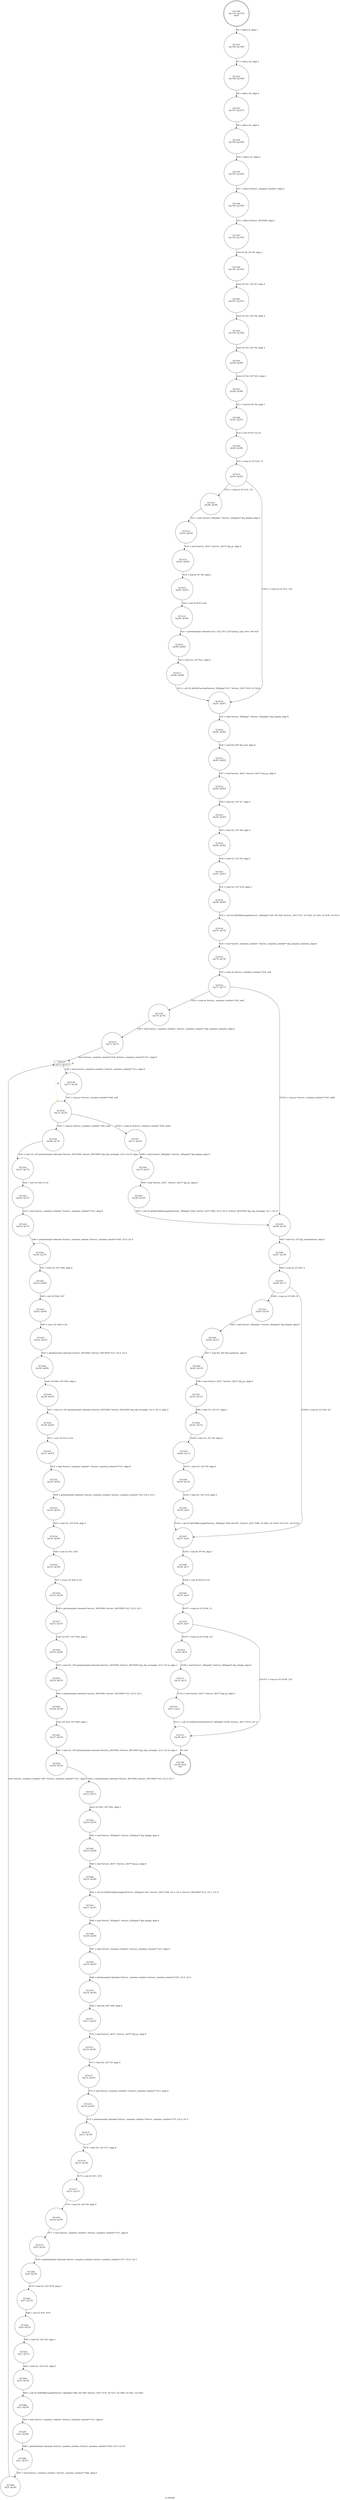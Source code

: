 digraph ui_destblt {
label="ui_destblt"
73188 [label="N73188\n(rp:49, ep:0)\nexit", shape="doublecircle"]
73189 [label="N73189\n(rp:110, ep:110)\nentry", shape="doublecircle"]
73189 -> 73191 [label="%6 = alloca i8, align 1"]
73191 [label="N73191\n(rp:109, ep:109)", shape="circle"]
73191 -> 73192 [label="%7 = alloca i32, align 4"]
73192 [label="N73192\n(rp:108, ep:108)", shape="circle"]
73192 -> 73193 [label="%8 = alloca i32, align 4"]
73193 [label="N73193\n(rp:107, ep:107)", shape="circle"]
73193 -> 73194 [label="%9 = alloca i32, align 4"]
73194 [label="N73194\n(rp:106, ep:106)", shape="circle"]
73194 -> 73195 [label="%10 = alloca i32, align 4"]
73195 [label="N73195\n(rp:105, ep:105)", shape="circle"]
73195 -> 73196 [label="%11 = alloca %struct._seamless_window*, align 8"]
73196 [label="N73196\n(rp:104, ep:104)", shape="circle"]
73196 -> 73197 [label="%12 = alloca %struct._BOUNDS, align 2"]
73197 [label="N73197\n(rp:103, ep:103)", shape="circle"]
73197 -> 73199 [label="store i8 %0, i8* %6, align 1"]
73199 [label="N73199\n(rp:102, ep:102)", shape="circle"]
73199 -> 73201 [label="store i32 %1, i32* %7, align 4"]
73201 [label="N73201\n(rp:101, ep:101)", shape="circle"]
73201 -> 73203 [label="store i32 %2, i32* %8, align 4"]
73203 [label="N73203\n(rp:100, ep:100)", shape="circle"]
73203 -> 73205 [label="store i32 %3, i32* %9, align 4"]
73205 [label="N73205\n(rp:99, ep:99)", shape="circle"]
73205 -> 73207 [label="store i32 %4, i32* %10, align 4"]
73207 [label="N73207\n(rp:98, ep:98)", shape="circle"]
73207 -> 73208 [label="%13 = load i8, i8* %6, align 1"]
73208 [label="N73208\n(rp:97, ep:97)", shape="circle"]
73208 -> 73209 [label="%14 = zext i8 %13 to i32"]
73209 [label="N73209\n(rp:96, ep:96)", shape="circle"]
73209 -> 73210 [label="%15 = icmp ne i32 %14, 12"]
73210 [label="N73210\n(rp:95, ep:95)", shape="circle"]
73210 -> 73316 [label="[%15 = icmp ne i32 %14, 12]"]
73210 -> 73219 [label="[!(%15 = icmp ne i32 %14, 12)]"]
73212 [label="N73212\n(rp:93, ep:93)", shape="circle"]
73212 -> 73213 [label="%18 = load %struct._XGC*, %struct._XGC** @g_gc, align 8"]
73213 [label="N73213\n(rp:92, ep:92)", shape="circle"]
73213 -> 73214 [label="%19 = load i8, i8* %6, align 1"]
73214 [label="N73214\n(rp:91, ep:91)", shape="circle"]
73214 -> 73215 [label="%20 = zext i8 %19 to i64"]
73215 [label="N73215\n(rp:90, ep:90)", shape="circle"]
73215 -> 73216 [label="%21 = getelementptr inbounds [16 x i32], [16 x i32]* @rop2_map, i64 0, i64 %20"]
73216 [label="N73216\n(rp:89, ep:89)", shape="circle"]
73216 -> 73217 [label="%22 = load i32, i32* %21, align 4"]
73217 [label="N73217\n(rp:88, ep:88)", shape="circle"]
73217 -> 73219 [label="%23 = call i32 @XSetFunction(%struct._XDisplay* %17, %struct._XGC* %18, i32 %22)"]
73219 [label="N73219\n(rp:87, ep:87)", shape="circle"]
73219 -> 73220 [label="%25 = load %struct._XDisplay*, %struct._XDisplay** @g_display, align 8"]
73220 [label="N73220\n(rp:86, ep:86)", shape="circle"]
73220 -> 73221 [label="%26 = load i64, i64* @g_wnd, align 8"]
73221 [label="N73221\n(rp:85, ep:85)", shape="circle"]
73221 -> 73222 [label="%27 = load %struct._XGC*, %struct._XGC** @g_gc, align 8"]
73222 [label="N73222\n(rp:84, ep:84)", shape="circle"]
73222 -> 73223 [label="%28 = load i32, i32* %7, align 4"]
73223 [label="N73223\n(rp:83, ep:83)", shape="circle"]
73223 -> 73224 [label="%29 = load i32, i32* %8, align 4"]
73224 [label="N73224\n(rp:82, ep:82)", shape="circle"]
73224 -> 73225 [label="%30 = load i32, i32* %9, align 4"]
73225 [label="N73225\n(rp:81, ep:81)", shape="circle"]
73225 -> 73226 [label="%31 = load i32, i32* %10, align 4"]
73226 [label="N73226\n(rp:80, ep:80)", shape="circle"]
73226 -> 73230 [label="%32 = call i32 @XFillRectangle(%struct._XDisplay* %25, i64 %26, %struct._XGC* %27, i32 %28, i32 %29, i32 %30, i32 %31)"]
73230 [label="N73230\n(rp:79, ep:79)", shape="circle"]
73230 -> 73231 [label="%34 = load %struct._seamless_window*, %struct._seamless_window** @g_seamless_windows, align 8"]
73231 [label="N73231\n(rp:78, ep:78)", shape="circle"]
73231 -> 73232 [label="%35 = icmp ne %struct._seamless_window* %34, null"]
73232 [label="N73232\n(rp:77, ep:77)", shape="circle"]
73232 -> 73318 [label="[%35 = icmp ne %struct._seamless_window* %34, null]"]
73232 -> 73295 [label="[!(%35 = icmp ne %struct._seamless_window* %34, null)]"]
73235 [label="N73235\n(rp:75, ep:75)", shape="circle"]
73235 -> 73237 [label="store %struct._seamless_window* %38, %struct._seamless_window** %11, align 8"]
73237 [label="N73237\n(rp:74, ep:25)", shape="box"]
73237 -> 73238 [label="%40 = load %struct._seamless_window*, %struct._seamless_window** %11, align 8"]
73237 -> 73237 [label="@", style="dashed", color="orange"]
73237 -> 73239 [label="@", style="dashed", color="orange"]
73238 [label="N73238\n(rp:73, ep:24)", shape="circle"]
73238 -> 73239 [label="%41 = icmp ne %struct._seamless_window* %40, null"]
73239 [label="N73239\n(rp:72, ep:23)", shape="circle"]
73239 -> 73320 [label="[%41 = icmp ne %struct._seamless_window* %40, null]"]
73239 -> 73321 [label="[!(%41 = icmp ne %struct._seamless_window* %40, null)]"]
73241 [label="N73241\n(rp:47, ep:73)", shape="circle"]
73241 -> 73242 [label="%44 = sext i16 %43 to i32"]
73242 [label="N73242\n(rp:46, ep:72)", shape="circle"]
73242 -> 73243 [label="%45 = load %struct._seamless_window*, %struct._seamless_window** %11, align 8"]
73243 [label="N73243\n(rp:45, ep:71)", shape="circle"]
73243 -> 73244 [label="%46 = getelementptr inbounds %struct._seamless_window, %struct._seamless_window* %45, i32 0, i32 4"]
73244 [label="N73244\n(rp:44, ep:70)", shape="circle"]
73244 -> 73245 [label="%47 = load i32, i32* %46, align 8"]
73245 [label="N73245\n(rp:43, ep:69)", shape="circle"]
73245 -> 73246 [label="%48 = sub i32 %44, %47"]
73246 [label="N73246\n(rp:42, ep:68)", shape="circle"]
73246 -> 73247 [label="%49 = trunc i32 %48 to i16"]
73247 [label="N73247\n(rp:41, ep:67)", shape="circle"]
73247 -> 73248 [label="%50 = getelementptr inbounds %struct._BOUNDS, %struct._BOUNDS* %12, i32 0, i32 0"]
73248 [label="N73248\n(rp:40, ep:66)", shape="circle"]
73248 -> 73249 [label="store i16 %49, i16* %50, align 2"]
73249 [label="N73249\n(rp:39, ep:65)", shape="circle"]
73249 -> 73250 [label="%51 = load i16, i16* getelementptr inbounds (%struct._BOUNDS, %struct._BOUNDS* @g_clip_rectangle, i32 0, i32 1), align 2"]
73250 [label="N73250\n(rp:38, ep:64)", shape="circle"]
73250 -> 73251 [label="%52 = sext i16 %51 to i32"]
73251 [label="N73251\n(rp:37, ep:63)", shape="circle"]
73251 -> 73252 [label="%53 = load %struct._seamless_window*, %struct._seamless_window** %11, align 8"]
73252 [label="N73252\n(rp:36, ep:62)", shape="circle"]
73252 -> 73253 [label="%54 = getelementptr inbounds %struct._seamless_window, %struct._seamless_window* %53, i32 0, i32 5"]
73253 [label="N73253\n(rp:35, ep:61)", shape="circle"]
73253 -> 73254 [label="%55 = load i32, i32* %54, align 4"]
73254 [label="N73254\n(rp:34, ep:60)", shape="circle"]
73254 -> 73255 [label="%56 = sub i32 %52, %55"]
73255 [label="N73255\n(rp:33, ep:59)", shape="circle"]
73255 -> 73256 [label="%57 = trunc i32 %56 to i16"]
73256 [label="N73256\n(rp:32, ep:58)", shape="circle"]
73256 -> 73257 [label="%58 = getelementptr inbounds %struct._BOUNDS, %struct._BOUNDS* %12, i32 0, i32 1"]
73257 [label="N73257\n(rp:31, ep:57)", shape="circle"]
73257 -> 73258 [label="store i16 %57, i16* %58, align 2"]
73258 [label="N73258\n(rp:30, ep:56)", shape="circle"]
73258 -> 73259 [label="%59 = load i16, i16* getelementptr inbounds (%struct._BOUNDS, %struct._BOUNDS* @g_clip_rectangle, i32 0, i32 2), align 2"]
73259 [label="N73259\n(rp:29, ep:55)", shape="circle"]
73259 -> 73260 [label="%60 = getelementptr inbounds %struct._BOUNDS, %struct._BOUNDS* %12, i32 0, i32 2"]
73260 [label="N73260\n(rp:28, ep:54)", shape="circle"]
73260 -> 73261 [label="store i16 %59, i16* %60, align 2"]
73261 [label="N73261\n(rp:27, ep:53)", shape="circle"]
73261 -> 73262 [label="%61 = load i16, i16* getelementptr inbounds (%struct._BOUNDS, %struct._BOUNDS* @g_clip_rectangle, i32 0, i32 3), align 2"]
73262 [label="N73262\n(rp:26, ep:52)", shape="circle"]
73262 -> 73263 [label="%62 = getelementptr inbounds %struct._BOUNDS, %struct._BOUNDS* %12, i32 0, i32 3"]
73263 [label="N73263\n(rp:25, ep:51)", shape="circle"]
73263 -> 73264 [label="store i16 %61, i16* %62, align 2"]
73264 [label="N73264\n(rp:24, ep:50)", shape="circle"]
73264 -> 73265 [label="%63 = load %struct._XDisplay*, %struct._XDisplay** @g_display, align 8"]
73265 [label="N73265\n(rp:23, ep:49)", shape="circle"]
73265 -> 73266 [label="%64 = load %struct._XGC*, %struct._XGC** @g_gc, align 8"]
73266 [label="N73266\n(rp:22, ep:48)", shape="circle"]
73266 -> 73267 [label="%65 = call i32 @XSetClipRectangles(%struct._XDisplay* %63, %struct._XGC* %64, i32 0, i32 0, %struct._BOUNDS* %12, i32 1, i32 3)"]
73267 [label="N73267\n(rp:21, ep:47)", shape="circle"]
73267 -> 73268 [label="%66 = load %struct._XDisplay*, %struct._XDisplay** @g_display, align 8"]
73268 [label="N73268\n(rp:20, ep:46)", shape="circle"]
73268 -> 73269 [label="%67 = load %struct._seamless_window*, %struct._seamless_window** %11, align 8"]
73269 [label="N73269\n(rp:19, ep:45)", shape="circle"]
73269 -> 73270 [label="%68 = getelementptr inbounds %struct._seamless_window, %struct._seamless_window* %67, i32 0, i32 0"]
73270 [label="N73270\n(rp:18, ep:44)", shape="circle"]
73270 -> 73271 [label="%69 = load i64, i64* %68, align 8"]
73271 [label="N73271\n(rp:17, ep:43)", shape="circle"]
73271 -> 73272 [label="%70 = load %struct._XGC*, %struct._XGC** @g_gc, align 8"]
73272 [label="N73272\n(rp:16, ep:42)", shape="circle"]
73272 -> 73273 [label="%71 = load i32, i32* %7, align 4"]
73273 [label="N73273\n(rp:15, ep:41)", shape="circle"]
73273 -> 73274 [label="%72 = load %struct._seamless_window*, %struct._seamless_window** %11, align 8"]
73274 [label="N73274\n(rp:14, ep:40)", shape="circle"]
73274 -> 73275 [label="%73 = getelementptr inbounds %struct._seamless_window, %struct._seamless_window* %72, i32 0, i32 4"]
73275 [label="N73275\n(rp:13, ep:39)", shape="circle"]
73275 -> 73276 [label="%74 = load i32, i32* %73, align 8"]
73276 [label="N73276\n(rp:12, ep:38)", shape="circle"]
73276 -> 73277 [label="%75 = sub i32 %71, %74"]
73277 [label="N73277\n(rp:11, ep:37)", shape="circle"]
73277 -> 73278 [label="%76 = load i32, i32* %8, align 4"]
73278 [label="N73278\n(rp:10, ep:36)", shape="circle"]
73278 -> 73279 [label="%77 = load %struct._seamless_window*, %struct._seamless_window** %11, align 8"]
73279 [label="N73279\n(rp:9, ep:35)", shape="circle"]
73279 -> 73280 [label="%78 = getelementptr inbounds %struct._seamless_window, %struct._seamless_window* %77, i32 0, i32 5"]
73280 [label="N73280\n(rp:8, ep:34)", shape="circle"]
73280 -> 73281 [label="%79 = load i32, i32* %78, align 4"]
73281 [label="N73281\n(rp:7, ep:33)", shape="circle"]
73281 -> 73282 [label="%80 = sub i32 %76, %79"]
73282 [label="N73282\n(rp:6, ep:32)", shape="circle"]
73282 -> 73283 [label="%81 = load i32, i32* %9, align 4"]
73283 [label="N73283\n(rp:5, ep:31)", shape="circle"]
73283 -> 73284 [label="%82 = load i32, i32* %10, align 4"]
73284 [label="N73284\n(rp:4, ep:30)", shape="circle"]
73284 -> 73286 [label="%83 = call i32 @XFillRectangle(%struct._XDisplay* %66, i64 %69, %struct._XGC* %70, i32 %75, i32 %80, i32 %81, i32 %82)"]
73286 [label="N73286\n(rp:3, ep:29)", shape="circle"]
73286 -> 73287 [label="%85 = load %struct._seamless_window*, %struct._seamless_window** %11, align 8"]
73287 [label="N73287\n(rp:2, ep:28)", shape="circle"]
73287 -> 73288 [label="%86 = getelementptr inbounds %struct._seamless_window, %struct._seamless_window* %85, i32 0, i32 20"]
73288 [label="N73288\n(rp:1, ep:27)", shape="circle"]
73288 -> 73289 [label="%87 = load %struct._seamless_window*, %struct._seamless_window** %86, align 8"]
73289 [label="N73289\n(rp:0, ep:26)", shape="circle"]
73289 -> 73237 [label="store %struct._seamless_window* %87, %struct._seamless_window** %11, align 8"]
73292 [label="N73292\n(rp:70, ep:21)", shape="circle"]
73292 -> 73293 [label="%90 = load %struct._XGC*, %struct._XGC** @g_gc, align 8"]
73293 [label="N73293\n(rp:69, ep:20)", shape="circle"]
73293 -> 73295 [label="%91 = call i32 @XSetClipRectangles(%struct._XDisplay* %89, %struct._XGC* %90, i32 0, i32 0, %struct._BOUNDS* @g_clip_rectangle, i32 1, i32 3)"]
73295 [label="N73295\n(rp:68, ep:19)", shape="circle"]
73295 -> 73296 [label="%93 = load i32, i32* @g_ownbackstore, align 4"]
73296 [label="N73296\n(rp:67, ep:18)", shape="circle"]
73296 -> 73297 [label="%94 = icmp ne i32 %93, 0"]
73297 [label="N73297\n(rp:66, ep:17)", shape="circle"]
73297 -> 73322 [label="[%94 = icmp ne i32 %93, 0]"]
73297 -> 73307 [label="[!(%94 = icmp ne i32 %93, 0)]"]
73299 [label="N73299\n(rp:64, ep:15)", shape="circle"]
73299 -> 73300 [label="%97 = load i64, i64* @g_backstore, align 8"]
73300 [label="N73300\n(rp:63, ep:14)", shape="circle"]
73300 -> 73301 [label="%98 = load %struct._XGC*, %struct._XGC** @g_gc, align 8"]
73301 [label="N73301\n(rp:62, ep:13)", shape="circle"]
73301 -> 73302 [label="%99 = load i32, i32* %7, align 4"]
73302 [label="N73302\n(rp:61, ep:12)", shape="circle"]
73302 -> 73303 [label="%100 = load i32, i32* %8, align 4"]
73303 [label="N73303\n(rp:60, ep:11)", shape="circle"]
73303 -> 73304 [label="%101 = load i32, i32* %9, align 4"]
73304 [label="N73304\n(rp:59, ep:10)", shape="circle"]
73304 -> 73305 [label="%102 = load i32, i32* %10, align 4"]
73305 [label="N73305\n(rp:58, ep:9)", shape="circle"]
73305 -> 73307 [label="%103 = call i32 @XFillRectangle(%struct._XDisplay* %96, i64 %97, %struct._XGC* %98, i32 %99, i32 %100, i32 %101, i32 %102)"]
73307 [label="N73307\n(rp:57, ep:8)", shape="circle"]
73307 -> 73308 [label="%105 = load i8, i8* %6, align 1"]
73308 [label="N73308\n(rp:56, ep:7)", shape="circle"]
73308 -> 73309 [label="%106 = zext i8 %105 to i32"]
73309 [label="N73309\n(rp:55, ep:6)", shape="circle"]
73309 -> 73310 [label="%107 = icmp ne i32 %106, 12"]
73310 [label="N73310\n(rp:54, ep:5)", shape="circle"]
73310 -> 73324 [label="[%107 = icmp ne i32 %106, 12]"]
73310 -> 73315 [label="[!(%107 = icmp ne i32 %106, 12)]"]
73312 [label="N73312\n(rp:52, ep:3)", shape="circle"]
73312 -> 73313 [label="%110 = load %struct._XGC*, %struct._XGC** @g_gc, align 8"]
73313 [label="N73313\n(rp:51, ep:2)", shape="circle"]
73313 -> 73315 [label="%111 = call i32 @XSetFunction(%struct._XDisplay* %109, %struct._XGC* %110, i32 3)"]
73315 [label="N73315\n(rp:50, ep:1)", shape="circle"]
73315 -> 73188 [label="ret void"]
73316 [label="N73316\n(rp:94, ep:94)", shape="circle"]
73316 -> 73212 [label="%17 = load %struct._XDisplay*, %struct._XDisplay** @g_display, align 8"]
73318 [label="N73318\n(rp:76, ep:76)", shape="circle"]
73318 -> 73235 [label="%38 = load %struct._seamless_window*, %struct._seamless_window** @g_seamless_windows, align 8"]
73320 [label="N73320\n(rp:48, ep:74)", shape="circle"]
73320 -> 73241 [label="%43 = load i16, i16* getelementptr inbounds (%struct._BOUNDS, %struct._BOUNDS* @g_clip_rectangle, i32 0, i32 0), align 2"]
73321 [label="N73321\n(rp:71, ep:22)", shape="circle"]
73321 -> 73292 [label="%89 = load %struct._XDisplay*, %struct._XDisplay** @g_display, align 8"]
73322 [label="N73322\n(rp:65, ep:16)", shape="circle"]
73322 -> 73299 [label="%96 = load %struct._XDisplay*, %struct._XDisplay** @g_display, align 8"]
73324 [label="N73324\n(rp:53, ep:4)", shape="circle"]
73324 -> 73312 [label="%109 = load %struct._XDisplay*, %struct._XDisplay** @g_display, align 8"]
}
